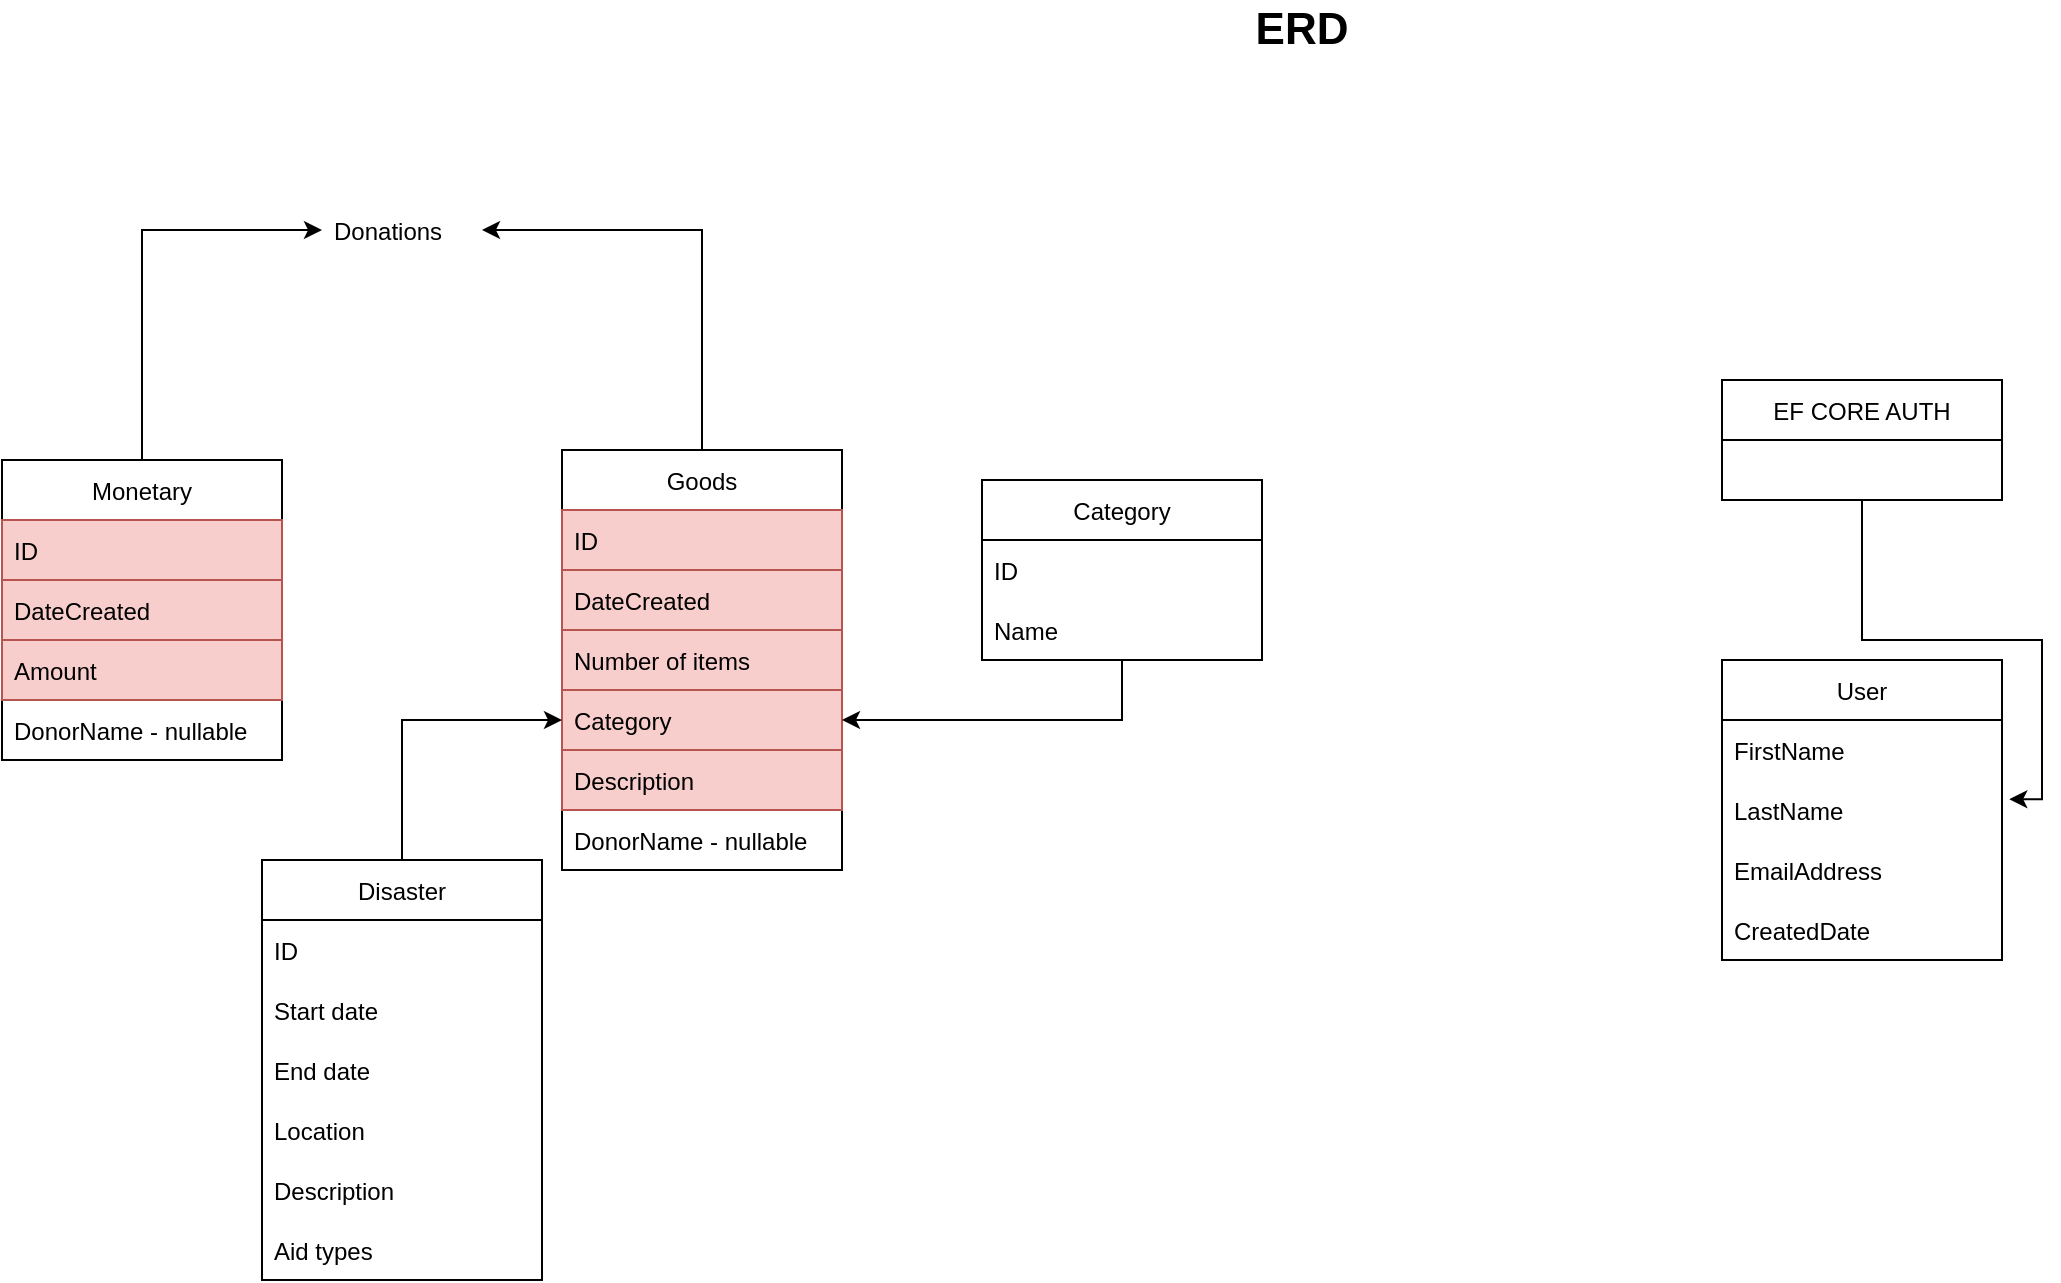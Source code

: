 <mxfile version="18.0.1" type="device"><diagram id="DOpufk2hzvLcz67AQa9U" name="Page-1"><mxGraphModel dx="1102" dy="723" grid="1" gridSize="10" guides="1" tooltips="1" connect="1" arrows="1" fold="1" page="1" pageScale="1" pageWidth="1400" pageHeight="850" math="0" shadow="0"><root><mxCell id="0"/><mxCell id="1" parent="0"/><mxCell id="sXzjlXjA3yJ_3GE1jN_H-1" value="ERD" style="text;html=1;strokeColor=none;fillColor=none;align=center;verticalAlign=middle;whiteSpace=wrap;rounded=0;fontSize=22;fontStyle=1" parent="1" vertex="1"><mxGeometry x="510" y="20" width="400" height="30" as="geometry"/></mxCell><mxCell id="PBPo932zEIYYv54O7URw-10" style="edgeStyle=orthogonalEdgeStyle;rounded=0;orthogonalLoop=1;jettySize=auto;html=1;exitX=0.5;exitY=0;exitDx=0;exitDy=0;entryX=0;entryY=0.5;entryDx=0;entryDy=0;" parent="1" source="PBPo932zEIYYv54O7URw-1" target="PBPo932zEIYYv54O7URw-9" edge="1"><mxGeometry relative="1" as="geometry"/></mxCell><mxCell id="PBPo932zEIYYv54O7URw-1" value="Monetary" style="swimlane;fontStyle=0;childLayout=stackLayout;horizontal=1;startSize=30;horizontalStack=0;resizeParent=1;resizeParentMax=0;resizeLast=0;collapsible=1;marginBottom=0;" parent="1" vertex="1"><mxGeometry x="60" y="250" width="140" height="150" as="geometry"/></mxCell><mxCell id="ZguSxFOZU3pNIZNAq0-d-4" value="ID" style="text;strokeColor=#b85450;fillColor=#f8cecc;align=left;verticalAlign=middle;spacingLeft=4;spacingRight=4;overflow=hidden;points=[[0,0.5],[1,0.5]];portConstraint=eastwest;rotatable=0;" vertex="1" parent="PBPo932zEIYYv54O7URw-1"><mxGeometry y="30" width="140" height="30" as="geometry"/></mxCell><mxCell id="PBPo932zEIYYv54O7URw-2" value="DateCreated" style="text;strokeColor=#b85450;fillColor=#f8cecc;align=left;verticalAlign=middle;spacingLeft=4;spacingRight=4;overflow=hidden;points=[[0,0.5],[1,0.5]];portConstraint=eastwest;rotatable=0;" parent="PBPo932zEIYYv54O7URw-1" vertex="1"><mxGeometry y="60" width="140" height="30" as="geometry"/></mxCell><mxCell id="PBPo932zEIYYv54O7URw-3" value="Amount    " style="text;strokeColor=#b85450;fillColor=#f8cecc;align=left;verticalAlign=middle;spacingLeft=4;spacingRight=4;overflow=hidden;points=[[0,0.5],[1,0.5]];portConstraint=eastwest;rotatable=0;" parent="PBPo932zEIYYv54O7URw-1" vertex="1"><mxGeometry y="90" width="140" height="30" as="geometry"/></mxCell><mxCell id="PBPo932zEIYYv54O7URw-4" value="DonorName - nullable" style="text;strokeColor=none;fillColor=none;align=left;verticalAlign=middle;spacingLeft=4;spacingRight=4;overflow=hidden;points=[[0,0.5],[1,0.5]];portConstraint=eastwest;rotatable=0;" parent="PBPo932zEIYYv54O7URw-1" vertex="1"><mxGeometry y="120" width="140" height="30" as="geometry"/></mxCell><mxCell id="ZguSxFOZU3pNIZNAq0-d-3" style="edgeStyle=orthogonalEdgeStyle;rounded=0;orthogonalLoop=1;jettySize=auto;html=1;exitX=0.5;exitY=0;exitDx=0;exitDy=0;" edge="1" parent="1" source="PBPo932zEIYYv54O7URw-5" target="PBPo932zEIYYv54O7URw-9"><mxGeometry relative="1" as="geometry"/></mxCell><mxCell id="PBPo932zEIYYv54O7URw-5" value="Goods" style="swimlane;fontStyle=0;childLayout=stackLayout;horizontal=1;startSize=30;horizontalStack=0;resizeParent=1;resizeParentMax=0;resizeLast=0;collapsible=1;marginBottom=0;" parent="1" vertex="1"><mxGeometry x="340" y="245" width="140" height="210" as="geometry"/></mxCell><mxCell id="PBPo932zEIYYv54O7URw-6" value="ID" style="text;strokeColor=#b85450;fillColor=#f8cecc;align=left;verticalAlign=middle;spacingLeft=4;spacingRight=4;overflow=hidden;points=[[0,0.5],[1,0.5]];portConstraint=eastwest;rotatable=0;" parent="PBPo932zEIYYv54O7URw-5" vertex="1"><mxGeometry y="30" width="140" height="30" as="geometry"/></mxCell><mxCell id="ZguSxFOZU3pNIZNAq0-d-5" value="DateCreated" style="text;strokeColor=#b85450;fillColor=#f8cecc;align=left;verticalAlign=middle;spacingLeft=4;spacingRight=4;overflow=hidden;points=[[0,0.5],[1,0.5]];portConstraint=eastwest;rotatable=0;" vertex="1" parent="PBPo932zEIYYv54O7URw-5"><mxGeometry y="60" width="140" height="30" as="geometry"/></mxCell><mxCell id="PBPo932zEIYYv54O7URw-7" value="Number of items" style="text;strokeColor=#b85450;fillColor=#f8cecc;align=left;verticalAlign=middle;spacingLeft=4;spacingRight=4;overflow=hidden;points=[[0,0.5],[1,0.5]];portConstraint=eastwest;rotatable=0;" parent="PBPo932zEIYYv54O7URw-5" vertex="1"><mxGeometry y="90" width="140" height="30" as="geometry"/></mxCell><mxCell id="PBPo932zEIYYv54O7URw-8" value="Category" style="text;strokeColor=#b85450;fillColor=#f8cecc;align=left;verticalAlign=middle;spacingLeft=4;spacingRight=4;overflow=hidden;points=[[0,0.5],[1,0.5]];portConstraint=eastwest;rotatable=0;" parent="PBPo932zEIYYv54O7URw-5" vertex="1"><mxGeometry y="120" width="140" height="30" as="geometry"/></mxCell><mxCell id="PBPo932zEIYYv54O7URw-13" value="Description" style="text;strokeColor=#b85450;fillColor=#f8cecc;align=left;verticalAlign=middle;spacingLeft=4;spacingRight=4;overflow=hidden;points=[[0,0.5],[1,0.5]];portConstraint=eastwest;rotatable=0;" parent="PBPo932zEIYYv54O7URw-5" vertex="1"><mxGeometry y="150" width="140" height="30" as="geometry"/></mxCell><mxCell id="PBPo932zEIYYv54O7URw-14" value="DonorName - nullable" style="text;strokeColor=none;fillColor=none;align=left;verticalAlign=middle;spacingLeft=4;spacingRight=4;overflow=hidden;points=[[0,0.5],[1,0.5]];portConstraint=eastwest;rotatable=0;" parent="PBPo932zEIYYv54O7URw-5" vertex="1"><mxGeometry y="180" width="140" height="30" as="geometry"/></mxCell><mxCell id="PBPo932zEIYYv54O7URw-9" value="Donations" style="text;strokeColor=none;fillColor=none;align=left;verticalAlign=middle;spacingLeft=4;spacingRight=4;overflow=hidden;points=[[0,0.5],[1,0.5]];portConstraint=eastwest;rotatable=0;" parent="1" vertex="1"><mxGeometry x="220" y="120" width="80" height="30" as="geometry"/></mxCell><mxCell id="PBPo932zEIYYv54O7URw-36" style="edgeStyle=orthogonalEdgeStyle;rounded=0;orthogonalLoop=1;jettySize=auto;html=1;entryX=1;entryY=0.5;entryDx=0;entryDy=0;" parent="1" source="PBPo932zEIYYv54O7URw-15" target="PBPo932zEIYYv54O7URw-8" edge="1"><mxGeometry relative="1" as="geometry"/></mxCell><mxCell id="PBPo932zEIYYv54O7URw-15" value="Category" style="swimlane;fontStyle=0;childLayout=stackLayout;horizontal=1;startSize=30;horizontalStack=0;resizeParent=1;resizeParentMax=0;resizeLast=0;collapsible=1;marginBottom=0;" parent="1" vertex="1"><mxGeometry x="550" y="260" width="140" height="90" as="geometry"/></mxCell><mxCell id="ZguSxFOZU3pNIZNAq0-d-6" value="ID" style="text;strokeColor=none;fillColor=none;align=left;verticalAlign=middle;spacingLeft=4;spacingRight=4;overflow=hidden;points=[[0,0.5],[1,0.5]];portConstraint=eastwest;rotatable=0;" vertex="1" parent="PBPo932zEIYYv54O7URw-15"><mxGeometry y="30" width="140" height="30" as="geometry"/></mxCell><mxCell id="PBPo932zEIYYv54O7URw-18" value="Name" style="text;strokeColor=none;fillColor=none;align=left;verticalAlign=middle;spacingLeft=4;spacingRight=4;overflow=hidden;points=[[0,0.5],[1,0.5]];portConstraint=eastwest;rotatable=0;" parent="PBPo932zEIYYv54O7URw-15" vertex="1"><mxGeometry y="60" width="140" height="30" as="geometry"/></mxCell><mxCell id="ZguSxFOZU3pNIZNAq0-d-2" style="edgeStyle=orthogonalEdgeStyle;rounded=0;orthogonalLoop=1;jettySize=auto;html=1;entryX=0;entryY=0.5;entryDx=0;entryDy=0;entryPerimeter=0;" edge="1" parent="1" source="PBPo932zEIYYv54O7URw-19" target="PBPo932zEIYYv54O7URw-8"><mxGeometry relative="1" as="geometry"/></mxCell><mxCell id="PBPo932zEIYYv54O7URw-19" value="Disaster" style="swimlane;fontStyle=0;childLayout=stackLayout;horizontal=1;startSize=30;horizontalStack=0;resizeParent=1;resizeParentMax=0;resizeLast=0;collapsible=1;marginBottom=0;" parent="1" vertex="1"><mxGeometry x="190" y="450" width="140" height="210" as="geometry"/></mxCell><mxCell id="ZguSxFOZU3pNIZNAq0-d-7" value="ID" style="text;strokeColor=none;fillColor=none;align=left;verticalAlign=middle;spacingLeft=4;spacingRight=4;overflow=hidden;points=[[0,0.5],[1,0.5]];portConstraint=eastwest;rotatable=0;" vertex="1" parent="PBPo932zEIYYv54O7URw-19"><mxGeometry y="30" width="140" height="30" as="geometry"/></mxCell><mxCell id="PBPo932zEIYYv54O7URw-20" value="Start date" style="text;strokeColor=none;fillColor=none;align=left;verticalAlign=middle;spacingLeft=4;spacingRight=4;overflow=hidden;points=[[0,0.5],[1,0.5]];portConstraint=eastwest;rotatable=0;" parent="PBPo932zEIYYv54O7URw-19" vertex="1"><mxGeometry y="60" width="140" height="30" as="geometry"/></mxCell><mxCell id="PBPo932zEIYYv54O7URw-21" value="End date" style="text;strokeColor=none;fillColor=none;align=left;verticalAlign=middle;spacingLeft=4;spacingRight=4;overflow=hidden;points=[[0,0.5],[1,0.5]];portConstraint=eastwest;rotatable=0;" parent="PBPo932zEIYYv54O7URw-19" vertex="1"><mxGeometry y="90" width="140" height="30" as="geometry"/></mxCell><mxCell id="PBPo932zEIYYv54O7URw-22" value="Location " style="text;strokeColor=none;fillColor=none;align=left;verticalAlign=middle;spacingLeft=4;spacingRight=4;overflow=hidden;points=[[0,0.5],[1,0.5]];portConstraint=eastwest;rotatable=0;" parent="PBPo932zEIYYv54O7URw-19" vertex="1"><mxGeometry y="120" width="140" height="30" as="geometry"/></mxCell><mxCell id="PBPo932zEIYYv54O7URw-23" value="Description" style="text;strokeColor=none;fillColor=none;align=left;verticalAlign=middle;spacingLeft=4;spacingRight=4;overflow=hidden;points=[[0,0.5],[1,0.5]];portConstraint=eastwest;rotatable=0;" parent="PBPo932zEIYYv54O7URw-19" vertex="1"><mxGeometry y="150" width="140" height="30" as="geometry"/></mxCell><mxCell id="PBPo932zEIYYv54O7URw-24" value="Aid types" style="text;strokeColor=none;fillColor=none;align=left;verticalAlign=middle;spacingLeft=4;spacingRight=4;overflow=hidden;points=[[0,0.5],[1,0.5]];portConstraint=eastwest;rotatable=0;" parent="PBPo932zEIYYv54O7URw-19" vertex="1"><mxGeometry y="180" width="140" height="30" as="geometry"/></mxCell><mxCell id="PBPo932zEIYYv54O7URw-25" value="User" style="swimlane;fontStyle=0;childLayout=stackLayout;horizontal=1;startSize=30;horizontalStack=0;resizeParent=1;resizeParentMax=0;resizeLast=0;collapsible=1;marginBottom=0;" parent="1" vertex="1"><mxGeometry x="920" y="350" width="140" height="150" as="geometry"/></mxCell><mxCell id="PBPo932zEIYYv54O7URw-26" value="FirstName" style="text;strokeColor=none;fillColor=none;align=left;verticalAlign=middle;spacingLeft=4;spacingRight=4;overflow=hidden;points=[[0,0.5],[1,0.5]];portConstraint=eastwest;rotatable=0;" parent="PBPo932zEIYYv54O7URw-25" vertex="1"><mxGeometry y="30" width="140" height="30" as="geometry"/></mxCell><mxCell id="PBPo932zEIYYv54O7URw-27" value="LastName" style="text;strokeColor=none;fillColor=none;align=left;verticalAlign=middle;spacingLeft=4;spacingRight=4;overflow=hidden;points=[[0,0.5],[1,0.5]];portConstraint=eastwest;rotatable=0;" parent="PBPo932zEIYYv54O7URw-25" vertex="1"><mxGeometry y="60" width="140" height="30" as="geometry"/></mxCell><mxCell id="PBPo932zEIYYv54O7URw-28" value="EmailAddress" style="text;strokeColor=none;fillColor=none;align=left;verticalAlign=middle;spacingLeft=4;spacingRight=4;overflow=hidden;points=[[0,0.5],[1,0.5]];portConstraint=eastwest;rotatable=0;" parent="PBPo932zEIYYv54O7URw-25" vertex="1"><mxGeometry y="90" width="140" height="30" as="geometry"/></mxCell><mxCell id="PBPo932zEIYYv54O7URw-29" value="CreatedDate" style="text;strokeColor=none;fillColor=none;align=left;verticalAlign=middle;spacingLeft=4;spacingRight=4;overflow=hidden;points=[[0,0.5],[1,0.5]];portConstraint=eastwest;rotatable=0;" parent="PBPo932zEIYYv54O7URw-25" vertex="1"><mxGeometry y="120" width="140" height="30" as="geometry"/></mxCell><mxCell id="PBPo932zEIYYv54O7URw-35" style="edgeStyle=orthogonalEdgeStyle;rounded=0;orthogonalLoop=1;jettySize=auto;html=1;entryX=1.026;entryY=0.319;entryDx=0;entryDy=0;entryPerimeter=0;" parent="1" source="PBPo932zEIYYv54O7URw-30" target="PBPo932zEIYYv54O7URw-27" edge="1"><mxGeometry relative="1" as="geometry"/></mxCell><mxCell id="PBPo932zEIYYv54O7URw-30" value="EF CORE AUTH" style="swimlane;fontStyle=0;childLayout=stackLayout;horizontal=1;startSize=30;horizontalStack=0;resizeParent=1;resizeParentMax=0;resizeLast=0;collapsible=1;marginBottom=0;" parent="1" vertex="1"><mxGeometry x="920" y="210" width="140" height="60" as="geometry"/></mxCell></root></mxGraphModel></diagram></mxfile>